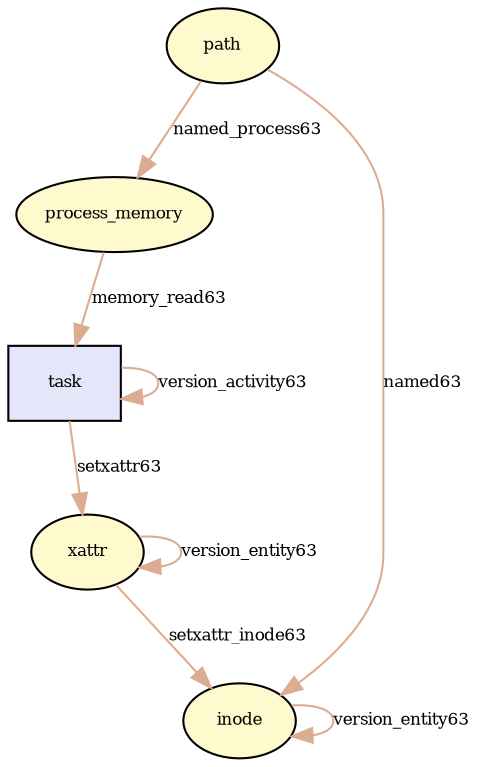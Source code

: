 digraph RGL__DirectedAdjacencyGraph {path[fontsize = 8,label = "path",shape = ellipse, fillcolor="#fffacd", style = filled]

process_memory[fontsize = 8,label = "process_memory",shape = ellipse, fillcolor="#fffacd", style = filled]

path -> process_memory[fontsize = 8,label = "named_process63", color="#dcac92"]

inode[fontsize = 8,label = "inode",shape = ellipse, fillcolor="#fffacd", style = filled]

path -> inode[fontsize = 8,label = "named63", color="#dcac92"]

task[fontsize = 8,label = "task",shape = rectangle, fillcolor="#e6e6fa", style = filled]

task -> task[fontsize = 8,label = "version_activity63", color="#dcac92"]

process_memory -> task[fontsize = 8,label = "memory_read63", color="#dcac92"]

xattr[fontsize = 8,label = "xattr",shape = ellipse, fillcolor="#fffacd", style = filled]

xattr -> xattr[fontsize = 8,label = "version_entity63", color="#dcac92"]

task -> xattr[fontsize = 8,label = "setxattr63", color="#dcac92"]

inode -> inode[fontsize = 8,label = "version_entity63", color="#dcac92"]

xattr -> inode[fontsize = 8,label = "setxattr_inode63", color="#dcac92"]

}